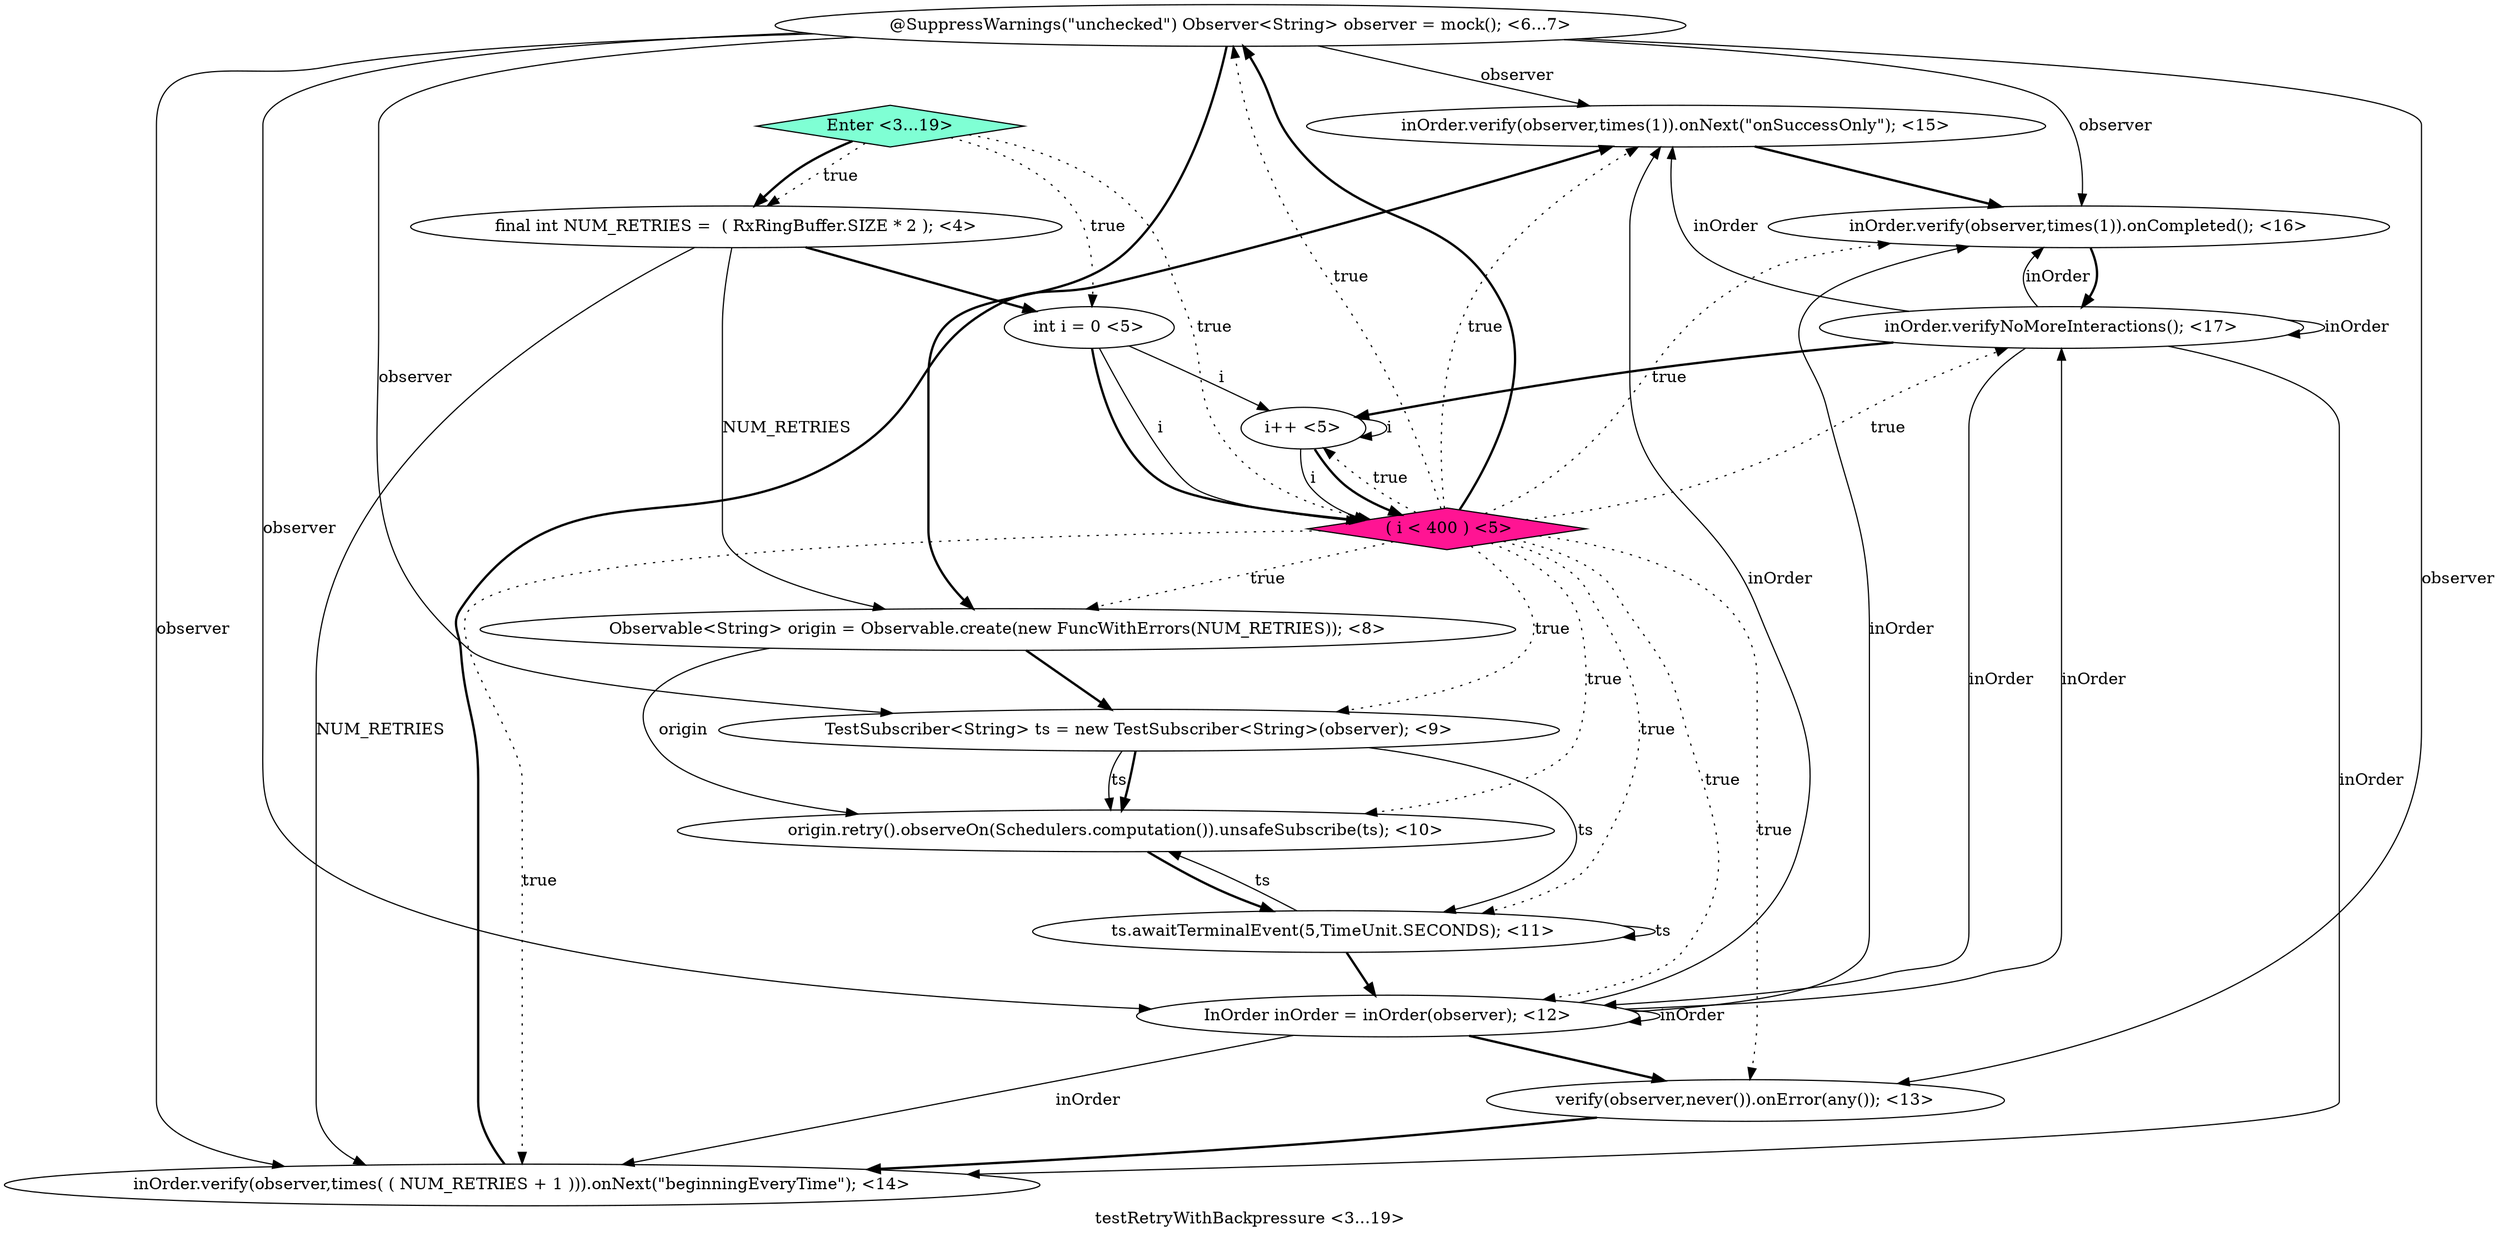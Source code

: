 digraph PDG {
label = "testRetryWithBackpressure <3...19>";
0.4 [style = filled, label = "@SuppressWarnings(\"unchecked\") Observer<String> observer = mock(); <6...7>", fillcolor = white, shape = ellipse];
0.12 [style = filled, label = "inOrder.verify(observer,times(1)).onNext(\"onSuccessOnly\"); <15>", fillcolor = white, shape = ellipse];
0.3 [style = filled, label = "i++ <5>", fillcolor = white, shape = ellipse];
0.10 [style = filled, label = "verify(observer,never()).onError(any()); <13>", fillcolor = white, shape = ellipse];
0.5 [style = filled, label = "Observable<String> origin = Observable.create(new FuncWithErrors(NUM_RETRIES)); <8>", fillcolor = white, shape = ellipse];
0.11 [style = filled, label = "inOrder.verify(observer,times( ( NUM_RETRIES + 1 ))).onNext(\"beginningEveryTime\"); <14>", fillcolor = white, shape = ellipse];
0.14 [style = filled, label = "inOrder.verifyNoMoreInteractions(); <17>", fillcolor = white, shape = ellipse];
0.15 [style = filled, label = "Enter <3...19>", fillcolor = aquamarine, shape = diamond];
0.2 [style = filled, label = " ( i < 400 ) <5>", fillcolor = deeppink, shape = diamond];
0.0 [style = filled, label = "final int NUM_RETRIES =  ( RxRingBuffer.SIZE * 2 ); <4>", fillcolor = white, shape = ellipse];
0.6 [style = filled, label = "TestSubscriber<String> ts = new TestSubscriber<String>(observer); <9>", fillcolor = white, shape = ellipse];
0.8 [style = filled, label = "ts.awaitTerminalEvent(5,TimeUnit.SECONDS); <11>", fillcolor = white, shape = ellipse];
0.7 [style = filled, label = "origin.retry().observeOn(Schedulers.computation()).unsafeSubscribe(ts); <10>", fillcolor = white, shape = ellipse];
0.9 [style = filled, label = "InOrder inOrder = inOrder(observer); <12>", fillcolor = white, shape = ellipse];
0.1 [style = filled, label = "int i = 0 <5>", fillcolor = white, shape = ellipse];
0.13 [style = filled, label = "inOrder.verify(observer,times(1)).onCompleted(); <16>", fillcolor = white, shape = ellipse];
0.0 -> 0.1 [style = bold, label=""];
0.0 -> 0.5 [style = solid, label="NUM_RETRIES"];
0.0 -> 0.11 [style = solid, label="NUM_RETRIES"];
0.1 -> 0.2 [style = solid, label="i"];
0.1 -> 0.2 [style = bold, label=""];
0.1 -> 0.3 [style = solid, label="i"];
0.2 -> 0.3 [style = dotted, label="true"];
0.2 -> 0.4 [style = dotted, label="true"];
0.2 -> 0.4 [style = bold, label=""];
0.2 -> 0.5 [style = dotted, label="true"];
0.2 -> 0.6 [style = dotted, label="true"];
0.2 -> 0.7 [style = dotted, label="true"];
0.2 -> 0.8 [style = dotted, label="true"];
0.2 -> 0.9 [style = dotted, label="true"];
0.2 -> 0.10 [style = dotted, label="true"];
0.2 -> 0.11 [style = dotted, label="true"];
0.2 -> 0.12 [style = dotted, label="true"];
0.2 -> 0.13 [style = dotted, label="true"];
0.2 -> 0.14 [style = dotted, label="true"];
0.3 -> 0.2 [style = solid, label="i"];
0.3 -> 0.2 [style = bold, label=""];
0.3 -> 0.3 [style = solid, label="i"];
0.4 -> 0.5 [style = bold, label=""];
0.4 -> 0.6 [style = solid, label="observer"];
0.4 -> 0.9 [style = solid, label="observer"];
0.4 -> 0.10 [style = solid, label="observer"];
0.4 -> 0.11 [style = solid, label="observer"];
0.4 -> 0.12 [style = solid, label="observer"];
0.4 -> 0.13 [style = solid, label="observer"];
0.5 -> 0.6 [style = bold, label=""];
0.5 -> 0.7 [style = solid, label="origin"];
0.6 -> 0.7 [style = solid, label="ts"];
0.6 -> 0.7 [style = bold, label=""];
0.6 -> 0.8 [style = solid, label="ts"];
0.7 -> 0.8 [style = bold, label=""];
0.8 -> 0.7 [style = solid, label="ts"];
0.8 -> 0.8 [style = solid, label="ts"];
0.8 -> 0.9 [style = bold, label=""];
0.9 -> 0.9 [style = solid, label="inOrder"];
0.9 -> 0.10 [style = bold, label=""];
0.9 -> 0.11 [style = solid, label="inOrder"];
0.9 -> 0.12 [style = solid, label="inOrder"];
0.9 -> 0.13 [style = solid, label="inOrder"];
0.9 -> 0.14 [style = solid, label="inOrder"];
0.10 -> 0.11 [style = bold, label=""];
0.11 -> 0.12 [style = bold, label=""];
0.12 -> 0.13 [style = bold, label=""];
0.13 -> 0.14 [style = bold, label=""];
0.14 -> 0.3 [style = bold, label=""];
0.14 -> 0.9 [style = solid, label="inOrder"];
0.14 -> 0.11 [style = solid, label="inOrder"];
0.14 -> 0.12 [style = solid, label="inOrder"];
0.14 -> 0.13 [style = solid, label="inOrder"];
0.14 -> 0.14 [style = solid, label="inOrder"];
0.15 -> 0.0 [style = dotted, label="true"];
0.15 -> 0.0 [style = bold, label=""];
0.15 -> 0.1 [style = dotted, label="true"];
0.15 -> 0.2 [style = dotted, label="true"];
}
